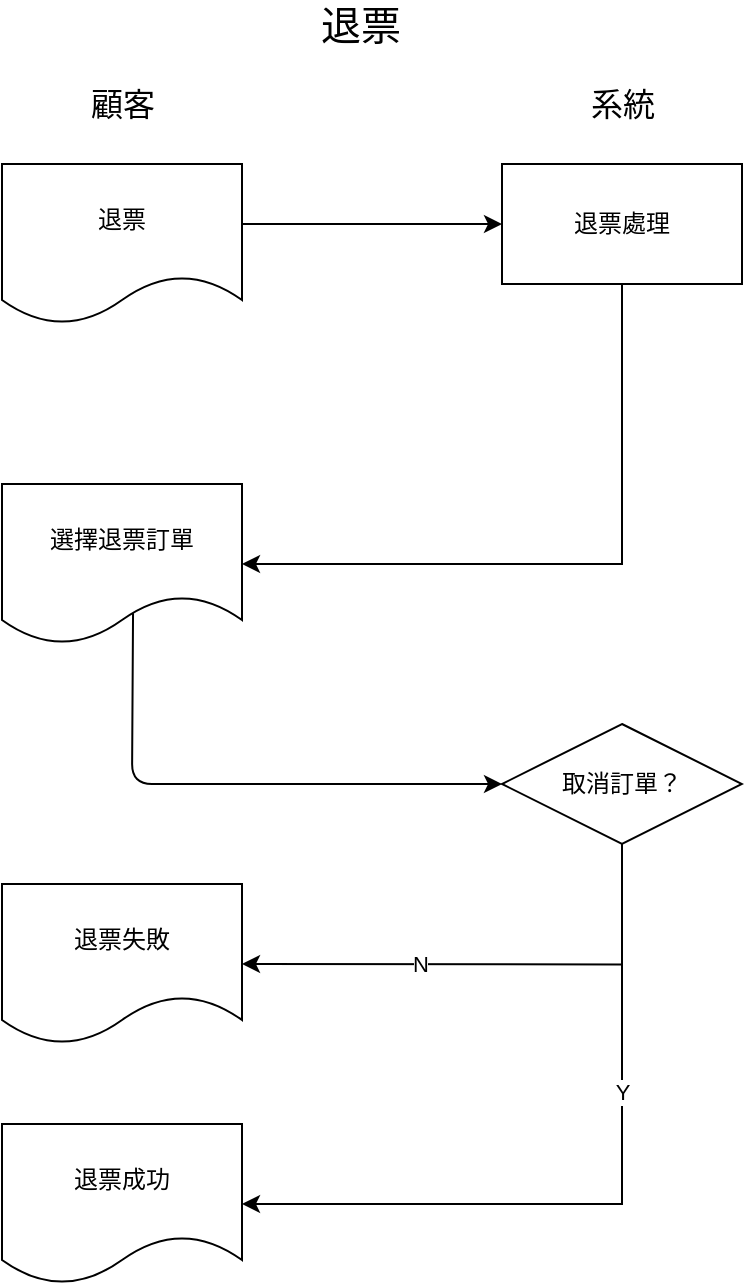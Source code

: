 <mxfile version="12.9.13" type="device"><diagram id="_bPC__xAVwqjRmIQpRot" name="Page-1"><mxGraphModel dx="1038" dy="607" grid="1" gridSize="10" guides="1" tooltips="1" connect="1" arrows="1" fold="1" page="1" pageScale="1" pageWidth="827" pageHeight="1169" background="none" math="0" shadow="0"><root><mxCell id="0"/><mxCell id="1" parent="0"/><mxCell id="7I2RG5QJznONyJddQ0At-1" value="&lt;font style=&quot;font-size: 20px&quot;&gt;退票&lt;/font&gt;" style="text;html=1;align=center;verticalAlign=middle;resizable=0;points=[];autosize=1;" vertex="1" parent="1"><mxGeometry x="384" y="40" width="60" height="20" as="geometry"/></mxCell><mxCell id="7I2RG5QJznONyJddQ0At-2" value="&lt;font style=&quot;font-size: 16px&quot;&gt;顧客&lt;/font&gt;" style="text;html=1;align=center;verticalAlign=middle;resizable=0;points=[];autosize=1;" vertex="1" parent="1"><mxGeometry x="270" y="80" width="50" height="20" as="geometry"/></mxCell><mxCell id="7I2RG5QJznONyJddQ0At-3" value="&lt;font style=&quot;font-size: 16px&quot;&gt;系統&lt;/font&gt;" style="text;html=1;align=center;verticalAlign=middle;resizable=0;points=[];autosize=1;" vertex="1" parent="1"><mxGeometry x="520" y="80" width="50" height="20" as="geometry"/></mxCell><mxCell id="7I2RG5QJznONyJddQ0At-7" style="edgeStyle=orthogonalEdgeStyle;rounded=0;orthogonalLoop=1;jettySize=auto;html=1;exitX=1;exitY=0.5;exitDx=0;exitDy=0;entryX=0;entryY=0.5;entryDx=0;entryDy=0;" edge="1" parent="1" source="7I2RG5QJznONyJddQ0At-5" target="7I2RG5QJznONyJddQ0At-6"><mxGeometry relative="1" as="geometry"><Array as="points"><mxPoint x="355" y="150"/></Array></mxGeometry></mxCell><mxCell id="7I2RG5QJznONyJddQ0At-5" value="退票" style="shape=document;whiteSpace=wrap;html=1;boundedLbl=1;" vertex="1" parent="1"><mxGeometry x="235" y="120" width="120" height="80" as="geometry"/></mxCell><mxCell id="7I2RG5QJznONyJddQ0At-9" style="edgeStyle=orthogonalEdgeStyle;rounded=0;orthogonalLoop=1;jettySize=auto;html=1;exitX=0.5;exitY=1;exitDx=0;exitDy=0;entryX=1;entryY=0.5;entryDx=0;entryDy=0;" edge="1" parent="1" source="7I2RG5QJznONyJddQ0At-6" target="7I2RG5QJznONyJddQ0At-8"><mxGeometry relative="1" as="geometry"/></mxCell><mxCell id="7I2RG5QJznONyJddQ0At-6" value="退票處理" style="rounded=0;whiteSpace=wrap;html=1;" vertex="1" parent="1"><mxGeometry x="485" y="120" width="120" height="60" as="geometry"/></mxCell><mxCell id="7I2RG5QJznONyJddQ0At-8" value="選擇退票訂單" style="shape=document;whiteSpace=wrap;html=1;boundedLbl=1;" vertex="1" parent="1"><mxGeometry x="235" y="280" width="120" height="80" as="geometry"/></mxCell><mxCell id="7I2RG5QJznONyJddQ0At-14" style="edgeStyle=orthogonalEdgeStyle;rounded=0;orthogonalLoop=1;jettySize=auto;html=1;exitX=0.5;exitY=1;exitDx=0;exitDy=0;entryX=1;entryY=0.5;entryDx=0;entryDy=0;" edge="1" parent="1" source="7I2RG5QJznONyJddQ0At-10" target="7I2RG5QJznONyJddQ0At-12"><mxGeometry relative="1" as="geometry"/></mxCell><mxCell id="7I2RG5QJznONyJddQ0At-17" value="Y" style="edgeLabel;html=1;align=center;verticalAlign=middle;resizable=0;points=[];" vertex="1" connectable="0" parent="7I2RG5QJznONyJddQ0At-14"><mxGeometry x="-0.427" y="1" relative="1" as="geometry"><mxPoint x="-1.02" y="17.79" as="offset"/></mxGeometry></mxCell><mxCell id="7I2RG5QJznONyJddQ0At-10" value="取消訂單？" style="shape=rhombus;perimeter=rhombusPerimeter;whiteSpace=wrap;html=1;align=center;" vertex="1" parent="1"><mxGeometry x="485" y="400" width="120" height="60" as="geometry"/></mxCell><mxCell id="7I2RG5QJznONyJddQ0At-11" value="" style="endArrow=classic;html=1;entryX=0;entryY=0.5;entryDx=0;entryDy=0;exitX=0.546;exitY=0.807;exitDx=0;exitDy=0;exitPerimeter=0;" edge="1" parent="1" source="7I2RG5QJznONyJddQ0At-8" target="7I2RG5QJznONyJddQ0At-10"><mxGeometry width="50" height="50" relative="1" as="geometry"><mxPoint x="300" y="350" as="sourcePoint"/><mxPoint x="430" y="390" as="targetPoint"/><Array as="points"><mxPoint x="300" y="430"/></Array></mxGeometry></mxCell><mxCell id="7I2RG5QJznONyJddQ0At-12" value="退票成功" style="shape=document;whiteSpace=wrap;html=1;boundedLbl=1;" vertex="1" parent="1"><mxGeometry x="235" y="600" width="120" height="80" as="geometry"/></mxCell><mxCell id="7I2RG5QJznONyJddQ0At-13" value="退票失敗" style="shape=document;whiteSpace=wrap;html=1;boundedLbl=1;" vertex="1" parent="1"><mxGeometry x="235" y="480" width="120" height="80" as="geometry"/></mxCell><mxCell id="7I2RG5QJznONyJddQ0At-15" value="" style="endArrow=classic;html=1;entryX=1;entryY=0.5;entryDx=0;entryDy=0;" edge="1" parent="1" target="7I2RG5QJznONyJddQ0At-13"><mxGeometry width="50" height="50" relative="1" as="geometry"><mxPoint x="545" y="520.21" as="sourcePoint"/><mxPoint x="439" y="519.79" as="targetPoint"/></mxGeometry></mxCell><mxCell id="7I2RG5QJznONyJddQ0At-16" value="N" style="edgeLabel;html=1;align=center;verticalAlign=middle;resizable=0;points=[];" vertex="1" connectable="0" parent="7I2RG5QJznONyJddQ0At-15"><mxGeometry x="0.158" y="-3" relative="1" as="geometry"><mxPoint x="8.65" y="2.91" as="offset"/></mxGeometry></mxCell></root></mxGraphModel></diagram></mxfile>